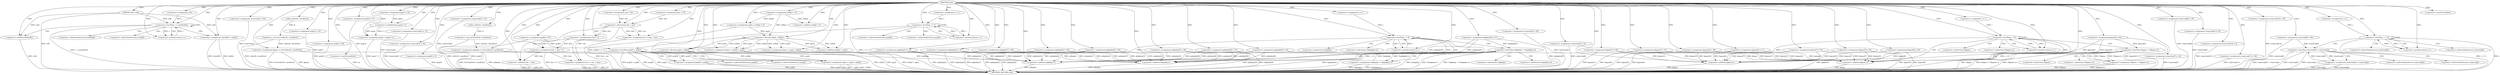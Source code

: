 digraph ntq {  
"8024333672063784959" [label = "(METHOD,ntq)" ]
"8024333672063785343" [label = "(METHOD_RETURN,void)" ]
"8024333672063784960" [label = "(PARAM,char* tcbh)" ]
"8024333672063784966" [label = "(<operator>.assignment,qqslx = 42)" ]
"8024333672063784969" [label = "(<operator>.assignment,grg[0] = 97)" ]
"8024333672063784975" [label = "(<operator>.assignment,ctzqvtwq[0] = 96)" ]
"8024333672063784981" [label = "(<operator>.assignment,dzw = 79)" ]
"8024333672063784985" [label = "(<operator>.assignment,smi = 30)" ]
"8024333672063784991" [label = "(<operator>.assignment,i=0)" ]
"8024333672063784994" [label = "(<operator>.lessThan,i < sizeof(tcbh))" ]
"8024333672063784996" [label = "(<operator>.sizeOf,sizeof(tcbh))" ]
"8024333672063784998" [label = "(<operator>.postIncrement,i++)" ]
"8024333672063785001" [label = "(<operator>.assignment,shenhf[i] = tcbh[i])" ]
"8024333672063785008" [label = "(<operator>.assignment,ctzqvtwq[1] = 83)" ]
"8024333672063785014" [label = "(<operator>.assignment,mlftpf = 12)" ]
"8024333672063785017" [label = "(<operator>.assignment,fpgme = (int*)calloc(8, sizeof(int)))" ]
"8024333672063785019" [label = "(<operator>.cast,(int*)calloc(8, sizeof(int)))" ]
"8024333672063785021" [label = "(calloc,calloc(8, sizeof(int)))" ]
"8024333672063785023" [label = "(<operator>.sizeOf,sizeof(int))" ]
"8024333672063785026" [label = "(<operator>.assignment,grg[1] = 18)" ]
"8024333672063785031" [label = "(<operator>.assignment,grg[2] = 89)" ]
"8024333672063785036" [label = "(<operator>.assignment,epfgabjx = (int*)calloc(9, sizeof(int)))" ]
"8024333672063785038" [label = "(<operator>.cast,(int*)calloc(9, sizeof(int)))" ]
"8024333672063785040" [label = "(calloc,calloc(9, sizeof(int)))" ]
"8024333672063785042" [label = "(<operator>.sizeOf,sizeof(int))" ]
"8024333672063785044" [label = "(<operator>.assignment,fpgme[0] = 65)" ]
"8024333672063785050" [label = "(<operator>.assignment,epfgabjx[0] = 57)" ]
"8024333672063785055" [label = "(<operator>.assignment,epfgabjx[1] = 25)" ]
"8024333672063785060" [label = "(<operator>.assignment,grg[3] = 71)" ]
"8024333672063785065" [label = "(<operator>.assignment,qqslx = qqslx * 2)" ]
"8024333672063785067" [label = "(<operator>.multiplication,qqslx * 2)" ]
"8024333672063785070" [label = "(<operator>.assignment,ctzqvtwq[2] = 15)" ]
"8024333672063785075" [label = "(<operator>.assignment,ctzqvtwq[3] = 50)" ]
"8024333672063785080" [label = "(<operator>.assignment,hcv = dzw - smi)" ]
"8024333672063785082" [label = "(<operator>.subtraction,dzw - smi)" ]
"8024333672063785085" [label = "(<operator>.assignment,grg[4] = 5)" ]
"8024333672063785090" [label = "(<operator>.assignment,ctzqvtwq[4] = 70)" ]
"8024333672063785095" [label = "(<operator>.assignment,fpgme[1] = 85)" ]
"8024333672063785100" [label = "(<operator>.assignment,qqslx = mlftpf + 6)" ]
"8024333672063785102" [label = "(<operator>.addition,mlftpf + 6)" ]
"8024333672063785105" [label = "(<operator>.assignment,epfgabjx[2] = 44)" ]
"8024333672063785110" [label = "(<operator>.assignment,dzw = dzw * 2)" ]
"8024333672063785112" [label = "(<operator>.multiplication,dzw * 2)" ]
"8024333672063785117" [label = "(<operator>.assignment,i = 1)" ]
"8024333672063785120" [label = "(<operator>.lessThan,i < 5)" ]
"8024333672063785123" [label = "(<operator>.postIncrement,i++)" ]
"8024333672063785127" [label = "(<operator>.lessThan,grg[0] < grg[i])" ]
"8024333672063785135" [label = "(<operator>.assignment,grg[0] = grg[i])" ]
"8024333672063785142" [label = "(<operator>.assignment,hcv = smi + dzw)" ]
"8024333672063785144" [label = "(<operator>.addition,smi + dzw)" ]
"8024333672063785147" [label = "(<operator>.assignment,epfgabjx[3] = 97)" ]
"8024333672063785152" [label = "(<operator>.assignment,epfgabjx[4] = 90)" ]
"8024333672063785157" [label = "(<operator>.assignment,epfgabjx[5] = 58)" ]
"8024333672063785162" [label = "(<operator>.assignment,epfgabjx[6] = 34)" ]
"8024333672063785167" [label = "(<operator>.assignment,epfgabjx[7] = 86)" ]
"8024333672063785172" [label = "(<operator>.assignment,epfgabjx[8] = 75)" ]
"8024333672063785177" [label = "(<operator>.assignment,dgwc = qqslx / mlftpf)" ]
"8024333672063785179" [label = "(<operator>.division,qqslx / mlftpf)" ]
"8024333672063785184" [label = "(<operator>.assignment,i = 1)" ]
"8024333672063785187" [label = "(<operator>.lessThan,i < 9)" ]
"8024333672063785190" [label = "(<operator>.postIncrement,i++)" ]
"8024333672063785194" [label = "(<operator>.lessThan,*epfgabjx < *(epfgabjx+i))" ]
"8024333672063785198" [label = "(<operator>.addition,epfgabjx+i)" ]
"8024333672063785202" [label = "(<operator>.assignment,*epfgabjx = *(epfgabjx+i))" ]
"8024333672063785206" [label = "(<operator>.addition,epfgabjx+i)" ]
"8024333672063785209" [label = "(<operator>.assignment,dgwc = mlftpf + qqslx)" ]
"8024333672063785211" [label = "(<operator>.addition,mlftpf + qqslx)" ]
"8024333672063785214" [label = "(<operator>.assignment,fpgme[2] = 68)" ]
"8024333672063785219" [label = "(<operator>.assignment,dgwc = qqslx / mlftpf)" ]
"8024333672063785221" [label = "(<operator>.division,qqslx / mlftpf)" ]
"8024333672063785224" [label = "(<operator>.assignment,fpgme[3] = 61)" ]
"8024333672063785229" [label = "(<operator>.assignment,ctzqvtwq[5] = 46)" ]
"8024333672063785234" [label = "(<operator>.assignment,fpgme[4] = 11)" ]
"8024333672063785239" [label = "(<operator>.assignment,ctzqvtwq[6] = 23)" ]
"8024333672063785244" [label = "(<operator>.assignment,fpgme[5] = 93)" ]
"8024333672063785249" [label = "(<operator>.assignment,ctzqvtwq[7] = 43)" ]
"8024333672063785254" [label = "(<operator>.assignment,fpgme[6] = 60)" ]
"8024333672063785259" [label = "(<operator>.assignment,fpgme[7] = 59)" ]
"8024333672063785266" [label = "(<operator>.assignment,i = 1)" ]
"8024333672063785269" [label = "(<operator>.lessThan,i < 8)" ]
"8024333672063785272" [label = "(<operator>.postIncrement,i++)" ]
"8024333672063785276" [label = "(<operator>.lessThan,*fpgme < *(fpgme+i))" ]
"8024333672063785280" [label = "(<operator>.addition,fpgme+i)" ]
"8024333672063785284" [label = "(<operator>.assignment,*fpgme = *(fpgme+i))" ]
"8024333672063785288" [label = "(<operator>.addition,fpgme+i)" ]
"8024333672063785291" [label = "(<operator>.assignment,ctzqvtwq[8] = 30)" ]
"8024333672063785296" [label = "(<operator>.assignment,ctzqvtwq[9] = 50)" ]
"8024333672063785301" [label = "(<operator>.assignment,ctzqvtwq[10] = 9)" ]
"8024333672063785306" [label = "(<operator>.assignment,ctzqvtwq[11] = 46)" ]
"8024333672063785311" [label = "(<operator>.assignment,ctzqvtwq[12] = 26)" ]
"8024333672063785318" [label = "(<operator>.assignment,i = 1)" ]
"8024333672063785321" [label = "(<operator>.lessThan,i < 13)" ]
"8024333672063785324" [label = "(<operator>.postIncrement,i++)" ]
"8024333672063785328" [label = "(<operator>.lessThan,ctzqvtwq[0] < ctzqvtwq[i])" ]
"8024333672063785336" [label = "(<operator>.assignment,ctzqvtwq[0] = ctzqvtwq[i])" ]
"8024333672063785002" [label = "(<operator>.indirectIndexAccess,shenhf[i])" ]
"8024333672063785005" [label = "(<operator>.indirectIndexAccess,tcbh[i])" ]
"8024333672063785128" [label = "(<operator>.indirectIndexAccess,grg[0])" ]
"8024333672063785131" [label = "(<operator>.indirectIndexAccess,grg[i])" ]
"8024333672063785136" [label = "(<operator>.indirectIndexAccess,grg[0])" ]
"8024333672063785139" [label = "(<operator>.indirectIndexAccess,grg[i])" ]
"8024333672063785195" [label = "(<operator>.indirection,*epfgabjx)" ]
"8024333672063785197" [label = "(<operator>.indirection,*(epfgabjx+i))" ]
"8024333672063785203" [label = "(<operator>.indirection,*epfgabjx)" ]
"8024333672063785205" [label = "(<operator>.indirection,*(epfgabjx+i))" ]
"8024333672063785277" [label = "(<operator>.indirection,*fpgme)" ]
"8024333672063785279" [label = "(<operator>.indirection,*(fpgme+i))" ]
"8024333672063785285" [label = "(<operator>.indirection,*fpgme)" ]
"8024333672063785287" [label = "(<operator>.indirection,*(fpgme+i))" ]
"8024333672063785329" [label = "(<operator>.indirectIndexAccess,ctzqvtwq[0])" ]
"8024333672063785332" [label = "(<operator>.indirectIndexAccess,ctzqvtwq[i])" ]
"8024333672063785337" [label = "(<operator>.indirectIndexAccess,ctzqvtwq[0])" ]
"8024333672063785340" [label = "(<operator>.indirectIndexAccess,ctzqvtwq[i])" ]
  "8024333672063785306" -> "8024333672063785343"  [ label = "DDG: ctzqvtwq[11]"] 
  "8024333672063785127" -> "8024333672063785343"  [ label = "DDG: grg[0] < grg[i]"] 
  "8024333672063785276" -> "8024333672063785343"  [ label = "DDG: *fpgme"] 
  "8024333672063785095" -> "8024333672063785343"  [ label = "DDG: fpgme[1]"] 
  "8024333672063785291" -> "8024333672063785343"  [ label = "DDG: ctzqvtwq[8]"] 
  "8024333672063785202" -> "8024333672063785343"  [ label = "DDG: *epfgabjx"] 
  "8024333672063785206" -> "8024333672063785343"  [ label = "DDG: epfgabjx"] 
  "8024333672063785075" -> "8024333672063785343"  [ label = "DDG: ctzqvtwq[3]"] 
  "8024333672063785042" -> "8024333672063785343"  [ label = "DDG: int"] 
  "8024333672063785080" -> "8024333672063785343"  [ label = "DDG: dzw - smi"] 
  "8024333672063785100" -> "8024333672063785343"  [ label = "DDG: mlftpf + 6"] 
  "8024333672063785060" -> "8024333672063785343"  [ label = "DDG: grg[3]"] 
  "8024333672063784994" -> "8024333672063785343"  [ label = "DDG: i < sizeof(tcbh)"] 
  "8024333672063785219" -> "8024333672063785343"  [ label = "DDG: dgwc"] 
  "8024333672063785172" -> "8024333672063785343"  [ label = "DDG: epfgabjx[8]"] 
  "8024333672063784996" -> "8024333672063785343"  [ label = "DDG: tcbh"] 
  "8024333672063785244" -> "8024333672063785343"  [ label = "DDG: fpgme[5]"] 
  "8024333672063785152" -> "8024333672063785343"  [ label = "DDG: epfgabjx[4]"] 
  "8024333672063785036" -> "8024333672063785343"  [ label = "DDG: (int*)calloc(9, sizeof(int))"] 
  "8024333672063785001" -> "8024333672063785343"  [ label = "DDG: shenhf[i]"] 
  "8024333672063785036" -> "8024333672063785343"  [ label = "DDG: epfgabjx"] 
  "8024333672063785249" -> "8024333672063785343"  [ label = "DDG: ctzqvtwq[7]"] 
  "8024333672063785167" -> "8024333672063785343"  [ label = "DDG: epfgabjx[7]"] 
  "8024333672063785144" -> "8024333672063785343"  [ label = "DDG: dzw"] 
  "8024333672063785296" -> "8024333672063785343"  [ label = "DDG: ctzqvtwq[9]"] 
  "8024333672063785234" -> "8024333672063785343"  [ label = "DDG: fpgme[4]"] 
  "8024333672063785135" -> "8024333672063785343"  [ label = "DDG: grg[i]"] 
  "8024333672063785162" -> "8024333672063785343"  [ label = "DDG: epfgabjx[6]"] 
  "8024333672063785276" -> "8024333672063785343"  [ label = "DDG: *fpgme < *(fpgme+i)"] 
  "8024333672063785280" -> "8024333672063785343"  [ label = "DDG: fpgme"] 
  "8024333672063785301" -> "8024333672063785343"  [ label = "DDG: ctzqvtwq[10]"] 
  "8024333672063785001" -> "8024333672063785343"  [ label = "DDG: tcbh[i]"] 
  "8024333672063785120" -> "8024333672063785343"  [ label = "DDG: i < 5"] 
  "8024333672063785276" -> "8024333672063785343"  [ label = "DDG: *(fpgme+i)"] 
  "8024333672063785224" -> "8024333672063785343"  [ label = "DDG: fpgme[3]"] 
  "8024333672063785031" -> "8024333672063785343"  [ label = "DDG: grg[2]"] 
  "8024333672063785019" -> "8024333672063785343"  [ label = "DDG: calloc(8, sizeof(int))"] 
  "8024333672063785065" -> "8024333672063785343"  [ label = "DDG: qqslx * 2"] 
  "8024333672063785221" -> "8024333672063785343"  [ label = "DDG: mlftpf"] 
  "8024333672063785336" -> "8024333672063785343"  [ label = "DDG: ctzqvtwq[0]"] 
  "8024333672063785321" -> "8024333672063785343"  [ label = "DDG: i < 13"] 
  "8024333672063785239" -> "8024333672063785343"  [ label = "DDG: ctzqvtwq[6]"] 
  "8024333672063785328" -> "8024333672063785343"  [ label = "DDG: ctzqvtwq[0] < ctzqvtwq[i]"] 
  "8024333672063785085" -> "8024333672063785343"  [ label = "DDG: grg[4]"] 
  "8024333672063785105" -> "8024333672063785343"  [ label = "DDG: epfgabjx[2]"] 
  "8024333672063785202" -> "8024333672063785343"  [ label = "DDG: *(epfgabjx+i)"] 
  "8024333672063785017" -> "8024333672063785343"  [ label = "DDG: (int*)calloc(8, sizeof(int))"] 
  "8024333672063785026" -> "8024333672063785343"  [ label = "DDG: grg[1]"] 
  "8024333672063785254" -> "8024333672063785343"  [ label = "DDG: fpgme[6]"] 
  "8024333672063785269" -> "8024333672063785343"  [ label = "DDG: i < 8"] 
  "8024333672063785311" -> "8024333672063785343"  [ label = "DDG: ctzqvtwq[12]"] 
  "8024333672063785194" -> "8024333672063785343"  [ label = "DDG: *epfgabjx < *(epfgabjx+i)"] 
  "8024333672063785187" -> "8024333672063785343"  [ label = "DDG: i < 9"] 
  "8024333672063784969" -> "8024333672063785343"  [ label = "DDG: grg[0]"] 
  "8024333672063785038" -> "8024333672063785343"  [ label = "DDG: calloc(9, sizeof(int))"] 
  "8024333672063785229" -> "8024333672063785343"  [ label = "DDG: ctzqvtwq[5]"] 
  "8024333672063785328" -> "8024333672063785343"  [ label = "DDG: ctzqvtwq[0]"] 
  "8024333672063784960" -> "8024333672063785343"  [ label = "DDG: tcbh"] 
  "8024333672063785050" -> "8024333672063785343"  [ label = "DDG: epfgabjx[0]"] 
  "8024333672063785328" -> "8024333672063785343"  [ label = "DDG: ctzqvtwq[i]"] 
  "8024333672063785142" -> "8024333672063785343"  [ label = "DDG: hcv"] 
  "8024333672063785321" -> "8024333672063785343"  [ label = "DDG: i"] 
  "8024333672063785157" -> "8024333672063785343"  [ label = "DDG: epfgabjx[5]"] 
  "8024333672063785194" -> "8024333672063785343"  [ label = "DDG: *epfgabjx"] 
  "8024333672063785110" -> "8024333672063785343"  [ label = "DDG: dzw * 2"] 
  "8024333672063785221" -> "8024333672063785343"  [ label = "DDG: qqslx"] 
  "8024333672063785198" -> "8024333672063785343"  [ label = "DDG: epfgabjx"] 
  "8024333672063785017" -> "8024333672063785343"  [ label = "DDG: fpgme"] 
  "8024333672063785288" -> "8024333672063785343"  [ label = "DDG: fpgme"] 
  "8024333672063784975" -> "8024333672063785343"  [ label = "DDG: ctzqvtwq[0]"] 
  "8024333672063785090" -> "8024333672063785343"  [ label = "DDG: ctzqvtwq[4]"] 
  "8024333672063785284" -> "8024333672063785343"  [ label = "DDG: *fpgme"] 
  "8024333672063785259" -> "8024333672063785343"  [ label = "DDG: fpgme[7]"] 
  "8024333672063785194" -> "8024333672063785343"  [ label = "DDG: *(epfgabjx+i)"] 
  "8024333672063785055" -> "8024333672063785343"  [ label = "DDG: epfgabjx[1]"] 
  "8024333672063785127" -> "8024333672063785343"  [ label = "DDG: grg[0]"] 
  "8024333672063785008" -> "8024333672063785343"  [ label = "DDG: ctzqvtwq[1]"] 
  "8024333672063785284" -> "8024333672063785343"  [ label = "DDG: *(fpgme+i)"] 
  "8024333672063785144" -> "8024333672063785343"  [ label = "DDG: smi"] 
  "8024333672063785127" -> "8024333672063785343"  [ label = "DDG: grg[i]"] 
  "8024333672063785070" -> "8024333672063785343"  [ label = "DDG: ctzqvtwq[2]"] 
  "8024333672063785044" -> "8024333672063785343"  [ label = "DDG: fpgme[0]"] 
  "8024333672063785147" -> "8024333672063785343"  [ label = "DDG: epfgabjx[3]"] 
  "8024333672063785142" -> "8024333672063785343"  [ label = "DDG: smi + dzw"] 
  "8024333672063785135" -> "8024333672063785343"  [ label = "DDG: grg[0]"] 
  "8024333672063785214" -> "8024333672063785343"  [ label = "DDG: fpgme[2]"] 
  "8024333672063785219" -> "8024333672063785343"  [ label = "DDG: qqslx / mlftpf"] 
  "8024333672063785209" -> "8024333672063785343"  [ label = "DDG: mlftpf + qqslx"] 
  "8024333672063785336" -> "8024333672063785343"  [ label = "DDG: ctzqvtwq[i]"] 
  "8024333672063784959" -> "8024333672063784960"  [ label = "DDG: "] 
  "8024333672063784959" -> "8024333672063784966"  [ label = "DDG: "] 
  "8024333672063784959" -> "8024333672063784969"  [ label = "DDG: "] 
  "8024333672063784959" -> "8024333672063784975"  [ label = "DDG: "] 
  "8024333672063784959" -> "8024333672063784981"  [ label = "DDG: "] 
  "8024333672063784959" -> "8024333672063784985"  [ label = "DDG: "] 
  "8024333672063784959" -> "8024333672063784991"  [ label = "DDG: "] 
  "8024333672063784991" -> "8024333672063784994"  [ label = "DDG: i"] 
  "8024333672063784998" -> "8024333672063784994"  [ label = "DDG: i"] 
  "8024333672063784959" -> "8024333672063784994"  [ label = "DDG: "] 
  "8024333672063784960" -> "8024333672063784994"  [ label = "DDG: tcbh"] 
  "8024333672063784960" -> "8024333672063784996"  [ label = "DDG: tcbh"] 
  "8024333672063784959" -> "8024333672063784996"  [ label = "DDG: "] 
  "8024333672063784994" -> "8024333672063784998"  [ label = "DDG: i"] 
  "8024333672063784959" -> "8024333672063784998"  [ label = "DDG: "] 
  "8024333672063784960" -> "8024333672063785001"  [ label = "DDG: tcbh"] 
  "8024333672063784959" -> "8024333672063785001"  [ label = "DDG: "] 
  "8024333672063784959" -> "8024333672063785008"  [ label = "DDG: "] 
  "8024333672063784959" -> "8024333672063785014"  [ label = "DDG: "] 
  "8024333672063785019" -> "8024333672063785017"  [ label = "DDG: calloc(8, sizeof(int))"] 
  "8024333672063784959" -> "8024333672063785017"  [ label = "DDG: "] 
  "8024333672063785021" -> "8024333672063785019"  [ label = "DDG: 8"] 
  "8024333672063784959" -> "8024333672063785021"  [ label = "DDG: "] 
  "8024333672063784959" -> "8024333672063785023"  [ label = "DDG: "] 
  "8024333672063784959" -> "8024333672063785026"  [ label = "DDG: "] 
  "8024333672063784959" -> "8024333672063785031"  [ label = "DDG: "] 
  "8024333672063785038" -> "8024333672063785036"  [ label = "DDG: calloc(9, sizeof(int))"] 
  "8024333672063784959" -> "8024333672063785036"  [ label = "DDG: "] 
  "8024333672063785040" -> "8024333672063785038"  [ label = "DDG: 9"] 
  "8024333672063784959" -> "8024333672063785040"  [ label = "DDG: "] 
  "8024333672063784959" -> "8024333672063785042"  [ label = "DDG: "] 
  "8024333672063784959" -> "8024333672063785044"  [ label = "DDG: "] 
  "8024333672063784959" -> "8024333672063785050"  [ label = "DDG: "] 
  "8024333672063784959" -> "8024333672063785055"  [ label = "DDG: "] 
  "8024333672063784959" -> "8024333672063785060"  [ label = "DDG: "] 
  "8024333672063785067" -> "8024333672063785065"  [ label = "DDG: qqslx"] 
  "8024333672063785067" -> "8024333672063785065"  [ label = "DDG: 2"] 
  "8024333672063784959" -> "8024333672063785065"  [ label = "DDG: "] 
  "8024333672063784966" -> "8024333672063785067"  [ label = "DDG: qqslx"] 
  "8024333672063784959" -> "8024333672063785067"  [ label = "DDG: "] 
  "8024333672063784959" -> "8024333672063785070"  [ label = "DDG: "] 
  "8024333672063784959" -> "8024333672063785075"  [ label = "DDG: "] 
  "8024333672063785082" -> "8024333672063785080"  [ label = "DDG: dzw"] 
  "8024333672063785082" -> "8024333672063785080"  [ label = "DDG: smi"] 
  "8024333672063784959" -> "8024333672063785080"  [ label = "DDG: "] 
  "8024333672063784981" -> "8024333672063785082"  [ label = "DDG: dzw"] 
  "8024333672063784959" -> "8024333672063785082"  [ label = "DDG: "] 
  "8024333672063784985" -> "8024333672063785082"  [ label = "DDG: smi"] 
  "8024333672063784959" -> "8024333672063785085"  [ label = "DDG: "] 
  "8024333672063784959" -> "8024333672063785090"  [ label = "DDG: "] 
  "8024333672063784959" -> "8024333672063785095"  [ label = "DDG: "] 
  "8024333672063785014" -> "8024333672063785100"  [ label = "DDG: mlftpf"] 
  "8024333672063784959" -> "8024333672063785100"  [ label = "DDG: "] 
  "8024333672063785014" -> "8024333672063785102"  [ label = "DDG: mlftpf"] 
  "8024333672063784959" -> "8024333672063785102"  [ label = "DDG: "] 
  "8024333672063784959" -> "8024333672063785105"  [ label = "DDG: "] 
  "8024333672063785112" -> "8024333672063785110"  [ label = "DDG: dzw"] 
  "8024333672063785112" -> "8024333672063785110"  [ label = "DDG: 2"] 
  "8024333672063784959" -> "8024333672063785110"  [ label = "DDG: "] 
  "8024333672063785082" -> "8024333672063785112"  [ label = "DDG: dzw"] 
  "8024333672063784959" -> "8024333672063785112"  [ label = "DDG: "] 
  "8024333672063784959" -> "8024333672063785117"  [ label = "DDG: "] 
  "8024333672063785117" -> "8024333672063785120"  [ label = "DDG: i"] 
  "8024333672063785123" -> "8024333672063785120"  [ label = "DDG: i"] 
  "8024333672063784959" -> "8024333672063785120"  [ label = "DDG: "] 
  "8024333672063785120" -> "8024333672063785123"  [ label = "DDG: i"] 
  "8024333672063784959" -> "8024333672063785123"  [ label = "DDG: "] 
  "8024333672063784969" -> "8024333672063785127"  [ label = "DDG: grg[0]"] 
  "8024333672063785135" -> "8024333672063785127"  [ label = "DDG: grg[0]"] 
  "8024333672063785127" -> "8024333672063785135"  [ label = "DDG: grg[i]"] 
  "8024333672063785082" -> "8024333672063785142"  [ label = "DDG: smi"] 
  "8024333672063784959" -> "8024333672063785142"  [ label = "DDG: "] 
  "8024333672063785110" -> "8024333672063785142"  [ label = "DDG: dzw"] 
  "8024333672063785082" -> "8024333672063785144"  [ label = "DDG: smi"] 
  "8024333672063784959" -> "8024333672063785144"  [ label = "DDG: "] 
  "8024333672063785110" -> "8024333672063785144"  [ label = "DDG: dzw"] 
  "8024333672063784959" -> "8024333672063785147"  [ label = "DDG: "] 
  "8024333672063784959" -> "8024333672063785152"  [ label = "DDG: "] 
  "8024333672063784959" -> "8024333672063785157"  [ label = "DDG: "] 
  "8024333672063784959" -> "8024333672063785162"  [ label = "DDG: "] 
  "8024333672063784959" -> "8024333672063785167"  [ label = "DDG: "] 
  "8024333672063784959" -> "8024333672063785172"  [ label = "DDG: "] 
  "8024333672063785179" -> "8024333672063785177"  [ label = "DDG: qqslx"] 
  "8024333672063785179" -> "8024333672063785177"  [ label = "DDG: mlftpf"] 
  "8024333672063784959" -> "8024333672063785177"  [ label = "DDG: "] 
  "8024333672063785100" -> "8024333672063785179"  [ label = "DDG: qqslx"] 
  "8024333672063784959" -> "8024333672063785179"  [ label = "DDG: "] 
  "8024333672063785014" -> "8024333672063785179"  [ label = "DDG: mlftpf"] 
  "8024333672063784959" -> "8024333672063785184"  [ label = "DDG: "] 
  "8024333672063785190" -> "8024333672063785187"  [ label = "DDG: i"] 
  "8024333672063785184" -> "8024333672063785187"  [ label = "DDG: i"] 
  "8024333672063784959" -> "8024333672063785187"  [ label = "DDG: "] 
  "8024333672063784959" -> "8024333672063785190"  [ label = "DDG: "] 
  "8024333672063785187" -> "8024333672063785190"  [ label = "DDG: i"] 
  "8024333672063785202" -> "8024333672063785194"  [ label = "DDG: *epfgabjx"] 
  "8024333672063785050" -> "8024333672063785194"  [ label = "DDG: epfgabjx[0]"] 
  "8024333672063785036" -> "8024333672063785198"  [ label = "DDG: epfgabjx"] 
  "8024333672063785167" -> "8024333672063785198"  [ label = "DDG: epfgabjx[7]"] 
  "8024333672063785162" -> "8024333672063785198"  [ label = "DDG: epfgabjx[6]"] 
  "8024333672063785105" -> "8024333672063785198"  [ label = "DDG: epfgabjx[2]"] 
  "8024333672063785050" -> "8024333672063785198"  [ label = "DDG: epfgabjx[0]"] 
  "8024333672063785157" -> "8024333672063785198"  [ label = "DDG: epfgabjx[5]"] 
  "8024333672063785055" -> "8024333672063785198"  [ label = "DDG: epfgabjx[1]"] 
  "8024333672063785147" -> "8024333672063785198"  [ label = "DDG: epfgabjx[3]"] 
  "8024333672063785172" -> "8024333672063785198"  [ label = "DDG: epfgabjx[8]"] 
  "8024333672063785152" -> "8024333672063785198"  [ label = "DDG: epfgabjx[4]"] 
  "8024333672063784959" -> "8024333672063785198"  [ label = "DDG: "] 
  "8024333672063785187" -> "8024333672063785198"  [ label = "DDG: i"] 
  "8024333672063785194" -> "8024333672063785202"  [ label = "DDG: *(epfgabjx+i)"] 
  "8024333672063785167" -> "8024333672063785206"  [ label = "DDG: epfgabjx[7]"] 
  "8024333672063785162" -> "8024333672063785206"  [ label = "DDG: epfgabjx[6]"] 
  "8024333672063785105" -> "8024333672063785206"  [ label = "DDG: epfgabjx[2]"] 
  "8024333672063785050" -> "8024333672063785206"  [ label = "DDG: epfgabjx[0]"] 
  "8024333672063785157" -> "8024333672063785206"  [ label = "DDG: epfgabjx[5]"] 
  "8024333672063785055" -> "8024333672063785206"  [ label = "DDG: epfgabjx[1]"] 
  "8024333672063785147" -> "8024333672063785206"  [ label = "DDG: epfgabjx[3]"] 
  "8024333672063785172" -> "8024333672063785206"  [ label = "DDG: epfgabjx[8]"] 
  "8024333672063785152" -> "8024333672063785206"  [ label = "DDG: epfgabjx[4]"] 
  "8024333672063784959" -> "8024333672063785206"  [ label = "DDG: "] 
  "8024333672063785036" -> "8024333672063785206"  [ label = "DDG: epfgabjx"] 
  "8024333672063785187" -> "8024333672063785206"  [ label = "DDG: i"] 
  "8024333672063785179" -> "8024333672063785209"  [ label = "DDG: mlftpf"] 
  "8024333672063784959" -> "8024333672063785209"  [ label = "DDG: "] 
  "8024333672063785179" -> "8024333672063785209"  [ label = "DDG: qqslx"] 
  "8024333672063785179" -> "8024333672063785211"  [ label = "DDG: mlftpf"] 
  "8024333672063784959" -> "8024333672063785211"  [ label = "DDG: "] 
  "8024333672063785179" -> "8024333672063785211"  [ label = "DDG: qqslx"] 
  "8024333672063784959" -> "8024333672063785214"  [ label = "DDG: "] 
  "8024333672063785221" -> "8024333672063785219"  [ label = "DDG: qqslx"] 
  "8024333672063785221" -> "8024333672063785219"  [ label = "DDG: mlftpf"] 
  "8024333672063784959" -> "8024333672063785219"  [ label = "DDG: "] 
  "8024333672063784959" -> "8024333672063785221"  [ label = "DDG: "] 
  "8024333672063785179" -> "8024333672063785221"  [ label = "DDG: qqslx"] 
  "8024333672063785179" -> "8024333672063785221"  [ label = "DDG: mlftpf"] 
  "8024333672063784959" -> "8024333672063785224"  [ label = "DDG: "] 
  "8024333672063784959" -> "8024333672063785229"  [ label = "DDG: "] 
  "8024333672063784959" -> "8024333672063785234"  [ label = "DDG: "] 
  "8024333672063784959" -> "8024333672063785239"  [ label = "DDG: "] 
  "8024333672063784959" -> "8024333672063785244"  [ label = "DDG: "] 
  "8024333672063784959" -> "8024333672063785249"  [ label = "DDG: "] 
  "8024333672063784959" -> "8024333672063785254"  [ label = "DDG: "] 
  "8024333672063784959" -> "8024333672063785259"  [ label = "DDG: "] 
  "8024333672063784959" -> "8024333672063785266"  [ label = "DDG: "] 
  "8024333672063785266" -> "8024333672063785269"  [ label = "DDG: i"] 
  "8024333672063785272" -> "8024333672063785269"  [ label = "DDG: i"] 
  "8024333672063784959" -> "8024333672063785269"  [ label = "DDG: "] 
  "8024333672063784959" -> "8024333672063785272"  [ label = "DDG: "] 
  "8024333672063785269" -> "8024333672063785272"  [ label = "DDG: i"] 
  "8024333672063785284" -> "8024333672063785276"  [ label = "DDG: *fpgme"] 
  "8024333672063785044" -> "8024333672063785276"  [ label = "DDG: fpgme[0]"] 
  "8024333672063785095" -> "8024333672063785280"  [ label = "DDG: fpgme[1]"] 
  "8024333672063785244" -> "8024333672063785280"  [ label = "DDG: fpgme[5]"] 
  "8024333672063785234" -> "8024333672063785280"  [ label = "DDG: fpgme[4]"] 
  "8024333672063785224" -> "8024333672063785280"  [ label = "DDG: fpgme[3]"] 
  "8024333672063785254" -> "8024333672063785280"  [ label = "DDG: fpgme[6]"] 
  "8024333672063785017" -> "8024333672063785280"  [ label = "DDG: fpgme"] 
  "8024333672063785259" -> "8024333672063785280"  [ label = "DDG: fpgme[7]"] 
  "8024333672063785044" -> "8024333672063785280"  [ label = "DDG: fpgme[0]"] 
  "8024333672063785214" -> "8024333672063785280"  [ label = "DDG: fpgme[2]"] 
  "8024333672063784959" -> "8024333672063785280"  [ label = "DDG: "] 
  "8024333672063785269" -> "8024333672063785280"  [ label = "DDG: i"] 
  "8024333672063785276" -> "8024333672063785284"  [ label = "DDG: *(fpgme+i)"] 
  "8024333672063785095" -> "8024333672063785288"  [ label = "DDG: fpgme[1]"] 
  "8024333672063785244" -> "8024333672063785288"  [ label = "DDG: fpgme[5]"] 
  "8024333672063785234" -> "8024333672063785288"  [ label = "DDG: fpgme[4]"] 
  "8024333672063785224" -> "8024333672063785288"  [ label = "DDG: fpgme[3]"] 
  "8024333672063785254" -> "8024333672063785288"  [ label = "DDG: fpgme[6]"] 
  "8024333672063785259" -> "8024333672063785288"  [ label = "DDG: fpgme[7]"] 
  "8024333672063785044" -> "8024333672063785288"  [ label = "DDG: fpgme[0]"] 
  "8024333672063785214" -> "8024333672063785288"  [ label = "DDG: fpgme[2]"] 
  "8024333672063784959" -> "8024333672063785288"  [ label = "DDG: "] 
  "8024333672063785269" -> "8024333672063785288"  [ label = "DDG: i"] 
  "8024333672063784959" -> "8024333672063785291"  [ label = "DDG: "] 
  "8024333672063784959" -> "8024333672063785296"  [ label = "DDG: "] 
  "8024333672063784959" -> "8024333672063785301"  [ label = "DDG: "] 
  "8024333672063784959" -> "8024333672063785306"  [ label = "DDG: "] 
  "8024333672063784959" -> "8024333672063785311"  [ label = "DDG: "] 
  "8024333672063784959" -> "8024333672063785318"  [ label = "DDG: "] 
  "8024333672063785318" -> "8024333672063785321"  [ label = "DDG: i"] 
  "8024333672063785324" -> "8024333672063785321"  [ label = "DDG: i"] 
  "8024333672063784959" -> "8024333672063785321"  [ label = "DDG: "] 
  "8024333672063785321" -> "8024333672063785324"  [ label = "DDG: i"] 
  "8024333672063784959" -> "8024333672063785324"  [ label = "DDG: "] 
  "8024333672063785336" -> "8024333672063785328"  [ label = "DDG: ctzqvtwq[0]"] 
  "8024333672063784975" -> "8024333672063785328"  [ label = "DDG: ctzqvtwq[0]"] 
  "8024333672063785328" -> "8024333672063785336"  [ label = "DDG: ctzqvtwq[i]"] 
  "8024333672063784994" -> "8024333672063785002"  [ label = "CDG: "] 
  "8024333672063784994" -> "8024333672063785001"  [ label = "CDG: "] 
  "8024333672063784994" -> "8024333672063785005"  [ label = "CDG: "] 
  "8024333672063784994" -> "8024333672063784994"  [ label = "CDG: "] 
  "8024333672063784994" -> "8024333672063784996"  [ label = "CDG: "] 
  "8024333672063784994" -> "8024333672063784998"  [ label = "CDG: "] 
  "8024333672063785120" -> "8024333672063785131"  [ label = "CDG: "] 
  "8024333672063785120" -> "8024333672063785128"  [ label = "CDG: "] 
  "8024333672063785120" -> "8024333672063785123"  [ label = "CDG: "] 
  "8024333672063785120" -> "8024333672063785120"  [ label = "CDG: "] 
  "8024333672063785120" -> "8024333672063785127"  [ label = "CDG: "] 
  "8024333672063785127" -> "8024333672063785139"  [ label = "CDG: "] 
  "8024333672063785127" -> "8024333672063785136"  [ label = "CDG: "] 
  "8024333672063785127" -> "8024333672063785135"  [ label = "CDG: "] 
  "8024333672063785187" -> "8024333672063785195"  [ label = "CDG: "] 
  "8024333672063785187" -> "8024333672063785194"  [ label = "CDG: "] 
  "8024333672063785187" -> "8024333672063785198"  [ label = "CDG: "] 
  "8024333672063785187" -> "8024333672063785187"  [ label = "CDG: "] 
  "8024333672063785187" -> "8024333672063785197"  [ label = "CDG: "] 
  "8024333672063785187" -> "8024333672063785190"  [ label = "CDG: "] 
  "8024333672063785194" -> "8024333672063785205"  [ label = "CDG: "] 
  "8024333672063785194" -> "8024333672063785203"  [ label = "CDG: "] 
  "8024333672063785194" -> "8024333672063785202"  [ label = "CDG: "] 
  "8024333672063785194" -> "8024333672063785206"  [ label = "CDG: "] 
  "8024333672063785269" -> "8024333672063785269"  [ label = "CDG: "] 
  "8024333672063785269" -> "8024333672063785280"  [ label = "CDG: "] 
  "8024333672063785269" -> "8024333672063785272"  [ label = "CDG: "] 
  "8024333672063785269" -> "8024333672063785279"  [ label = "CDG: "] 
  "8024333672063785269" -> "8024333672063785276"  [ label = "CDG: "] 
  "8024333672063785269" -> "8024333672063785277"  [ label = "CDG: "] 
  "8024333672063785276" -> "8024333672063785285"  [ label = "CDG: "] 
  "8024333672063785276" -> "8024333672063785288"  [ label = "CDG: "] 
  "8024333672063785276" -> "8024333672063785287"  [ label = "CDG: "] 
  "8024333672063785276" -> "8024333672063785284"  [ label = "CDG: "] 
  "8024333672063785321" -> "8024333672063785328"  [ label = "CDG: "] 
  "8024333672063785321" -> "8024333672063785332"  [ label = "CDG: "] 
  "8024333672063785321" -> "8024333672063785329"  [ label = "CDG: "] 
  "8024333672063785321" -> "8024333672063785324"  [ label = "CDG: "] 
  "8024333672063785321" -> "8024333672063785321"  [ label = "CDG: "] 
  "8024333672063785328" -> "8024333672063785336"  [ label = "CDG: "] 
  "8024333672063785328" -> "8024333672063785340"  [ label = "CDG: "] 
  "8024333672063785328" -> "8024333672063785337"  [ label = "CDG: "] 
}
